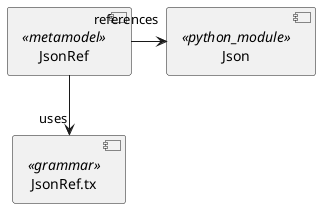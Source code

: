 @startuml
component JsonRef.tx <<grammar>> as JsonRefG

component JsonRef <<metamodel>> as JsonRef

component Json <<python_module>> as Json

JsonRef --> "uses" JsonRefG
JsonRef -> "references" Json
@enduml

